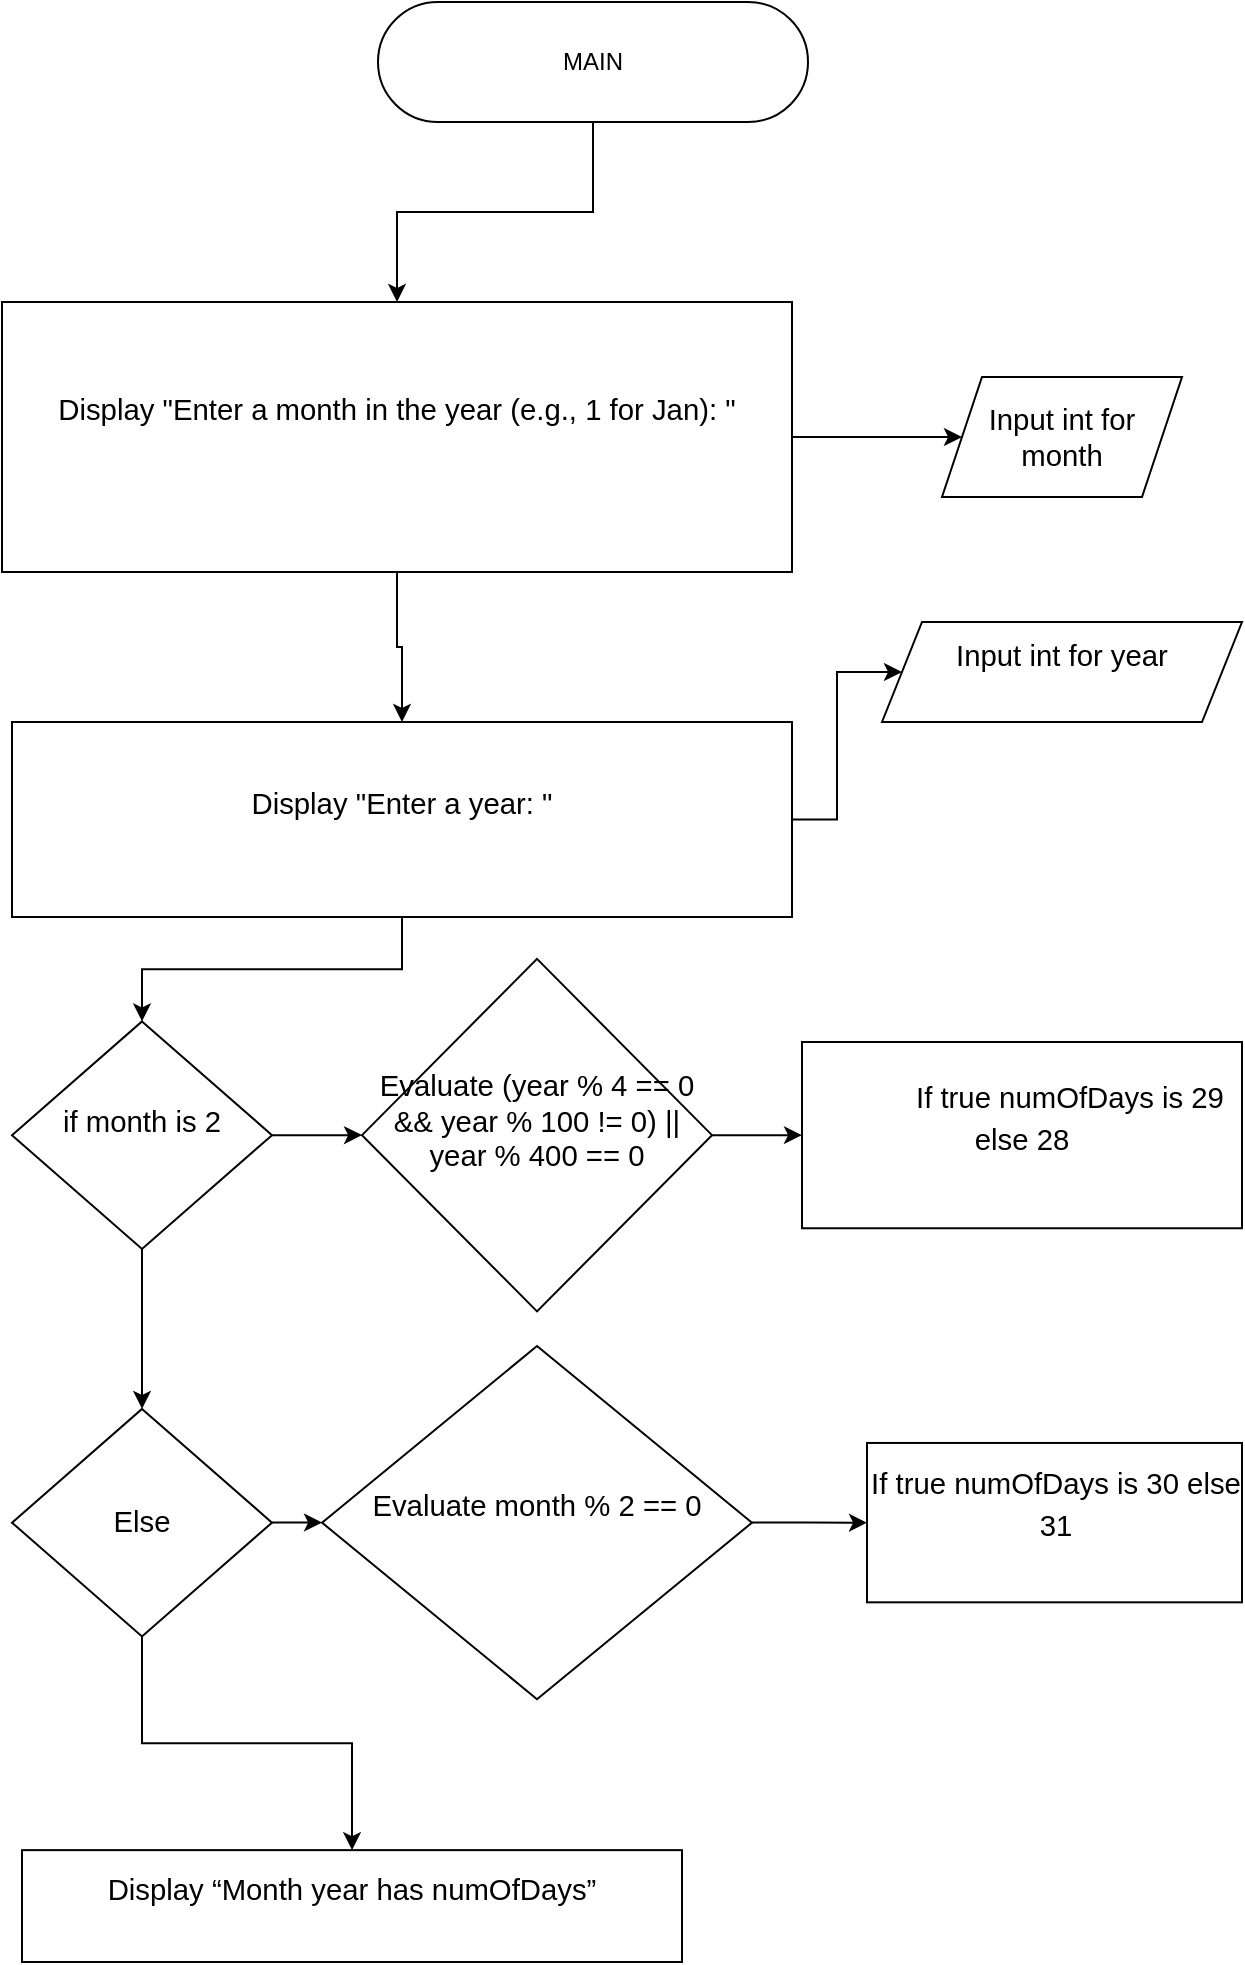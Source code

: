 <mxfile version="24.7.6">
  <diagram name="Page-1" id="kWocohOELPK9wQ3LVutg">
    <mxGraphModel dx="1162" dy="773" grid="1" gridSize="10" guides="1" tooltips="1" connect="1" arrows="1" fold="1" page="1" pageScale="1" pageWidth="850" pageHeight="1100" math="0" shadow="0">
      <root>
        <mxCell id="0" />
        <mxCell id="1" parent="0" />
        <mxCell id="ZCdc2D--i8_qWXBVDp-w-7" value="" style="edgeStyle=orthogonalEdgeStyle;rounded=0;orthogonalLoop=1;jettySize=auto;html=1;" edge="1" parent="1" source="ZCdc2D--i8_qWXBVDp-w-1" target="ZCdc2D--i8_qWXBVDp-w-6">
          <mxGeometry relative="1" as="geometry" />
        </mxCell>
        <mxCell id="ZCdc2D--i8_qWXBVDp-w-1" value="MAIN" style="html=1;dashed=0;whiteSpace=wrap;shape=mxgraph.dfd.start" vertex="1" parent="1">
          <mxGeometry x="318" y="50" width="215" height="60" as="geometry" />
        </mxCell>
        <mxCell id="ZCdc2D--i8_qWXBVDp-w-11" value="" style="edgeStyle=orthogonalEdgeStyle;rounded=0;orthogonalLoop=1;jettySize=auto;html=1;" edge="1" parent="1" source="ZCdc2D--i8_qWXBVDp-w-6" target="ZCdc2D--i8_qWXBVDp-w-10">
          <mxGeometry relative="1" as="geometry" />
        </mxCell>
        <mxCell id="ZCdc2D--i8_qWXBVDp-w-13" value="" style="edgeStyle=orthogonalEdgeStyle;rounded=0;orthogonalLoop=1;jettySize=auto;html=1;" edge="1" parent="1" source="ZCdc2D--i8_qWXBVDp-w-6" target="ZCdc2D--i8_qWXBVDp-w-12">
          <mxGeometry relative="1" as="geometry" />
        </mxCell>
        <mxCell id="ZCdc2D--i8_qWXBVDp-w-6" value="&#xa;&lt;b id=&quot;docs-internal-guid-baea023c-7fff-12b6-3a81-397b67b8ee17&quot; style=&quot;font-weight:normal;&quot;&gt;&lt;p style=&quot;line-height:1.38;margin-top:0pt;margin-bottom:0pt;&quot; dir=&quot;ltr&quot;&gt;&lt;span style=&quot;font-size:11pt;font-family:Arial,sans-serif;color:#000000;background-color:transparent;font-weight:400;font-style:normal;font-variant:normal;text-decoration:none;vertical-align:baseline;white-space:pre;white-space:pre-wrap;&quot;&gt;Display &quot;Enter a month in the year (e.g., 1 for Jan): &quot;&lt;/span&gt;&lt;/p&gt;&lt;/b&gt;&lt;br class=&quot;Apple-interchange-newline&quot;&gt;&#xa;&#xa;" style="whiteSpace=wrap;html=1;dashed=0;" vertex="1" parent="1">
          <mxGeometry x="130" y="200" width="395" height="135" as="geometry" />
        </mxCell>
        <mxCell id="ZCdc2D--i8_qWXBVDp-w-10" value="&lt;span id=&quot;docs-internal-guid-8ad9795c-7fff-1e85-22c9-ffd9a7b3e537&quot;&gt;&lt;span style=&quot;font-size: 11pt; font-family: Arial, sans-serif; background-color: transparent; font-variant-numeric: normal; font-variant-east-asian: normal; font-variant-alternates: normal; font-variant-position: normal; vertical-align: baseline; white-space-collapse: preserve;&quot;&gt;Input int for month&lt;/span&gt;&lt;/span&gt;" style="shape=parallelogram;perimeter=parallelogramPerimeter;whiteSpace=wrap;html=1;fixedSize=1;dashed=0;" vertex="1" parent="1">
          <mxGeometry x="600" y="237.5" width="120" height="60" as="geometry" />
        </mxCell>
        <mxCell id="ZCdc2D--i8_qWXBVDp-w-15" value="" style="edgeStyle=orthogonalEdgeStyle;rounded=0;orthogonalLoop=1;jettySize=auto;html=1;" edge="1" parent="1" source="ZCdc2D--i8_qWXBVDp-w-12" target="ZCdc2D--i8_qWXBVDp-w-14">
          <mxGeometry relative="1" as="geometry" />
        </mxCell>
        <mxCell id="ZCdc2D--i8_qWXBVDp-w-17" value="" style="edgeStyle=orthogonalEdgeStyle;rounded=0;orthogonalLoop=1;jettySize=auto;html=1;" edge="1" parent="1" source="ZCdc2D--i8_qWXBVDp-w-12" target="ZCdc2D--i8_qWXBVDp-w-16">
          <mxGeometry relative="1" as="geometry" />
        </mxCell>
        <mxCell id="ZCdc2D--i8_qWXBVDp-w-12" value="&lt;span id=&quot;docs-internal-guid-a0bbb72a-7fff-9572-74cd-94d755f0af7a&quot;&gt;&lt;p style=&quot;line-height:1.38;margin-top:0pt;margin-bottom:0pt;&quot; dir=&quot;ltr&quot;&gt;&lt;span style=&quot;font-size: 11pt; font-family: Arial, sans-serif; background-color: transparent; font-variant-numeric: normal; font-variant-east-asian: normal; font-variant-alternates: normal; font-variant-position: normal; vertical-align: baseline; white-space-collapse: preserve;&quot;&gt;Display &quot;Enter a year: &quot;&lt;/span&gt;&lt;/p&gt;&lt;div&gt;&lt;span style=&quot;font-size: 11pt; font-family: Arial, sans-serif; background-color: transparent; font-variant-numeric: normal; font-variant-east-asian: normal; font-variant-alternates: normal; font-variant-position: normal; vertical-align: baseline; white-space-collapse: preserve;&quot;&gt;&lt;br&gt;&lt;/span&gt;&lt;/div&gt;&lt;/span&gt;" style="whiteSpace=wrap;html=1;dashed=0;" vertex="1" parent="1">
          <mxGeometry x="135" y="410" width="390" height="97.5" as="geometry" />
        </mxCell>
        <mxCell id="ZCdc2D--i8_qWXBVDp-w-14" value="&lt;span id=&quot;docs-internal-guid-4f32083d-7fff-1276-71a8-1ba8f84c7fc8&quot;&gt;&lt;p style=&quot;line-height:1.38;margin-top:0pt;margin-bottom:0pt;&quot; dir=&quot;ltr&quot;&gt;&lt;span style=&quot;font-size: 11pt; font-family: Arial, sans-serif; background-color: transparent; font-variant-numeric: normal; font-variant-east-asian: normal; font-variant-alternates: normal; font-variant-position: normal; vertical-align: baseline; white-space-collapse: preserve;&quot;&gt;Input int for year&lt;/span&gt;&lt;/p&gt;&lt;div&gt;&lt;span style=&quot;font-size: 11pt; font-family: Arial, sans-serif; background-color: transparent; font-variant-numeric: normal; font-variant-east-asian: normal; font-variant-alternates: normal; font-variant-position: normal; vertical-align: baseline; white-space-collapse: preserve;&quot;&gt;&lt;br&gt;&lt;/span&gt;&lt;/div&gt;&lt;/span&gt;" style="shape=parallelogram;perimeter=parallelogramPerimeter;whiteSpace=wrap;html=1;fixedSize=1;dashed=0;" vertex="1" parent="1">
          <mxGeometry x="570" y="360" width="180" height="50" as="geometry" />
        </mxCell>
        <mxCell id="ZCdc2D--i8_qWXBVDp-w-19" value="" style="edgeStyle=orthogonalEdgeStyle;rounded=0;orthogonalLoop=1;jettySize=auto;html=1;" edge="1" parent="1" source="ZCdc2D--i8_qWXBVDp-w-16" target="ZCdc2D--i8_qWXBVDp-w-18">
          <mxGeometry relative="1" as="geometry" />
        </mxCell>
        <mxCell id="ZCdc2D--i8_qWXBVDp-w-23" value="" style="edgeStyle=orthogonalEdgeStyle;rounded=0;orthogonalLoop=1;jettySize=auto;html=1;" edge="1" parent="1" source="ZCdc2D--i8_qWXBVDp-w-16" target="ZCdc2D--i8_qWXBVDp-w-22">
          <mxGeometry relative="1" as="geometry" />
        </mxCell>
        <mxCell id="ZCdc2D--i8_qWXBVDp-w-16" value="&#xa;&lt;b id=&quot;docs-internal-guid-b3a20438-7fff-ffdf-9f76-468179de80f0&quot; style=&quot;font-weight:normal;&quot;&gt;&lt;span style=&quot;font-size:11pt;font-family:Arial,sans-serif;color:#000000;background-color:transparent;font-weight:400;font-style:normal;font-variant:normal;text-decoration:none;vertical-align:baseline;white-space:pre;white-space:pre-wrap;&quot;&gt;if month is 2&lt;/span&gt;&lt;/b&gt;&#xa;&#xa;" style="rhombus;whiteSpace=wrap;html=1;dashed=0;" vertex="1" parent="1">
          <mxGeometry x="135" y="559.69" width="130" height="113.75" as="geometry" />
        </mxCell>
        <mxCell id="ZCdc2D--i8_qWXBVDp-w-21" value="" style="edgeStyle=orthogonalEdgeStyle;rounded=0;orthogonalLoop=1;jettySize=auto;html=1;" edge="1" parent="1" source="ZCdc2D--i8_qWXBVDp-w-18" target="ZCdc2D--i8_qWXBVDp-w-20">
          <mxGeometry relative="1" as="geometry" />
        </mxCell>
        <mxCell id="ZCdc2D--i8_qWXBVDp-w-18" value="&#xa;&lt;b id=&quot;docs-internal-guid-927a8531-7fff-7f03-f9ae-a29936d2ff15&quot; style=&quot;font-weight:normal;&quot;&gt;&lt;span style=&quot;font-size:11pt;font-family:Arial,sans-serif;color:#000000;background-color:transparent;font-weight:400;font-style:normal;font-variant:normal;text-decoration:none;vertical-align:baseline;white-space:pre;white-space:pre-wrap;&quot;&gt;Evaluate (year % 4 == 0 &amp;amp;&amp;amp; year % 100 != 0) || year % 400 == 0&lt;/span&gt;&lt;/b&gt;&#xa;&#xa;" style="rhombus;whiteSpace=wrap;html=1;dashed=0;" vertex="1" parent="1">
          <mxGeometry x="310" y="528.44" width="175" height="176.25" as="geometry" />
        </mxCell>
        <mxCell id="ZCdc2D--i8_qWXBVDp-w-20" value="&lt;span id=&quot;docs-internal-guid-a05bcb4c-7fff-6b0d-72eb-795209f36392&quot;&gt;&lt;p style=&quot;line-height:1.38;text-indent: 36pt;margin-top:0pt;margin-bottom:0pt;&quot; dir=&quot;ltr&quot;&gt;&lt;span style=&quot;font-size: 11pt; font-family: Arial, sans-serif; background-color: transparent; font-variant-numeric: normal; font-variant-east-asian: normal; font-variant-alternates: normal; font-variant-position: normal; vertical-align: baseline; white-space-collapse: preserve;&quot;&gt;If true numOfDays is 29 else 28&lt;/span&gt;&lt;/p&gt;&lt;div&gt;&lt;span style=&quot;font-size: 11pt; font-family: Arial, sans-serif; background-color: transparent; font-variant-numeric: normal; font-variant-east-asian: normal; font-variant-alternates: normal; font-variant-position: normal; vertical-align: baseline; white-space-collapse: preserve;&quot;&gt;&lt;br&gt;&lt;/span&gt;&lt;/div&gt;&lt;/span&gt;" style="whiteSpace=wrap;html=1;dashed=0;" vertex="1" parent="1">
          <mxGeometry x="530" y="570" width="220" height="93.13" as="geometry" />
        </mxCell>
        <mxCell id="ZCdc2D--i8_qWXBVDp-w-25" value="" style="edgeStyle=orthogonalEdgeStyle;rounded=0;orthogonalLoop=1;jettySize=auto;html=1;" edge="1" parent="1" source="ZCdc2D--i8_qWXBVDp-w-22" target="ZCdc2D--i8_qWXBVDp-w-24">
          <mxGeometry relative="1" as="geometry" />
        </mxCell>
        <mxCell id="ZCdc2D--i8_qWXBVDp-w-29" value="" style="edgeStyle=orthogonalEdgeStyle;rounded=0;orthogonalLoop=1;jettySize=auto;html=1;" edge="1" parent="1" source="ZCdc2D--i8_qWXBVDp-w-22" target="ZCdc2D--i8_qWXBVDp-w-28">
          <mxGeometry relative="1" as="geometry" />
        </mxCell>
        <mxCell id="ZCdc2D--i8_qWXBVDp-w-22" value="&lt;span id=&quot;docs-internal-guid-151a4c71-7fff-2792-21d6-1270a855a605&quot;&gt;&lt;span style=&quot;font-size: 11pt; font-family: Arial, sans-serif; background-color: transparent; font-variant-numeric: normal; font-variant-east-asian: normal; font-variant-alternates: normal; font-variant-position: normal; vertical-align: baseline; white-space-collapse: preserve;&quot;&gt;Else&lt;/span&gt;&lt;/span&gt;" style="rhombus;whiteSpace=wrap;html=1;dashed=0;" vertex="1" parent="1">
          <mxGeometry x="135" y="753.44" width="130" height="113.75" as="geometry" />
        </mxCell>
        <mxCell id="ZCdc2D--i8_qWXBVDp-w-27" value="" style="edgeStyle=orthogonalEdgeStyle;rounded=0;orthogonalLoop=1;jettySize=auto;html=1;" edge="1" parent="1" source="ZCdc2D--i8_qWXBVDp-w-24" target="ZCdc2D--i8_qWXBVDp-w-26">
          <mxGeometry relative="1" as="geometry" />
        </mxCell>
        <mxCell id="ZCdc2D--i8_qWXBVDp-w-24" value="&lt;span id=&quot;docs-internal-guid-0354f49f-7fff-54c3-4a18-550bfbcd63ae&quot;&gt;&lt;p style=&quot;line-height:1.38;margin-top:0pt;margin-bottom:0pt;&quot; dir=&quot;ltr&quot;&gt;&lt;span style=&quot;font-size: 11pt; font-family: Arial, sans-serif; background-color: transparent; font-variant-numeric: normal; font-variant-east-asian: normal; font-variant-alternates: normal; font-variant-position: normal; vertical-align: baseline; white-space-collapse: preserve;&quot;&gt;Evaluate month % 2 == 0&lt;/span&gt;&lt;/p&gt;&lt;div&gt;&lt;span style=&quot;font-size: 11pt; font-family: Arial, sans-serif; background-color: transparent; font-variant-numeric: normal; font-variant-east-asian: normal; font-variant-alternates: normal; font-variant-position: normal; vertical-align: baseline; white-space-collapse: preserve;&quot;&gt;&lt;br&gt;&lt;/span&gt;&lt;/div&gt;&lt;/span&gt;" style="rhombus;whiteSpace=wrap;html=1;dashed=0;" vertex="1" parent="1">
          <mxGeometry x="290" y="722.04" width="215" height="176.56" as="geometry" />
        </mxCell>
        <mxCell id="ZCdc2D--i8_qWXBVDp-w-26" value="&lt;span id=&quot;docs-internal-guid-aa635b17-7fff-9315-fdd3-f3db874e291d&quot;&gt;&lt;p style=&quot;line-height:1.38;margin-top:0pt;margin-bottom:0pt;&quot; dir=&quot;ltr&quot;&gt;&lt;span style=&quot;font-size: 11pt; font-family: Arial, sans-serif; background-color: transparent; font-variant-numeric: normal; font-variant-east-asian: normal; font-variant-alternates: normal; font-variant-position: normal; vertical-align: baseline; white-space-collapse: preserve;&quot;&gt;If true numOfDays is 30 else 31&lt;/span&gt;&lt;/p&gt;&lt;div&gt;&lt;span style=&quot;font-size: 11pt; font-family: Arial, sans-serif; background-color: transparent; font-variant-numeric: normal; font-variant-east-asian: normal; font-variant-alternates: normal; font-variant-position: normal; vertical-align: baseline; white-space-collapse: preserve;&quot;&gt;&lt;br&gt;&lt;/span&gt;&lt;/div&gt;&lt;/span&gt;" style="whiteSpace=wrap;html=1;dashed=0;" vertex="1" parent="1">
          <mxGeometry x="562.5" y="770.48" width="187.5" height="79.68" as="geometry" />
        </mxCell>
        <mxCell id="ZCdc2D--i8_qWXBVDp-w-28" value="&lt;span id=&quot;docs-internal-guid-d8a1fd5e-7fff-ffc1-f9f5-96738d15030b&quot;&gt;&lt;p style=&quot;line-height:1.38;margin-top:0pt;margin-bottom:0pt;&quot; dir=&quot;ltr&quot;&gt;&lt;span style=&quot;font-size: 11pt; font-family: Arial, sans-serif; background-color: transparent; font-variant-numeric: normal; font-variant-east-asian: normal; font-variant-alternates: normal; font-variant-position: normal; vertical-align: baseline; white-space-collapse: preserve;&quot;&gt;Display “Month year has numOfDays”&lt;/span&gt;&lt;/p&gt;&lt;div&gt;&lt;span style=&quot;font-size: 11pt; font-family: Arial, sans-serif; background-color: transparent; font-variant-numeric: normal; font-variant-east-asian: normal; font-variant-alternates: normal; font-variant-position: normal; vertical-align: baseline; white-space-collapse: preserve;&quot;&gt;&lt;br&gt;&lt;/span&gt;&lt;/div&gt;&lt;/span&gt;" style="whiteSpace=wrap;html=1;dashed=0;" vertex="1" parent="1">
          <mxGeometry x="140" y="974.07" width="330" height="55.93" as="geometry" />
        </mxCell>
      </root>
    </mxGraphModel>
  </diagram>
</mxfile>

